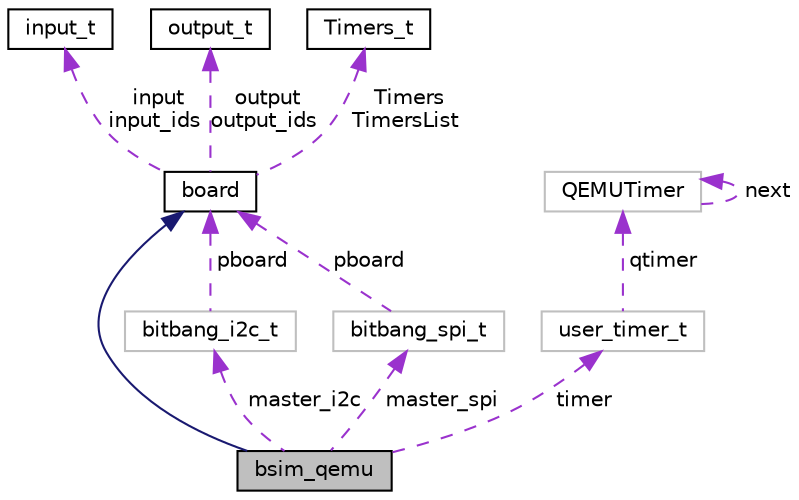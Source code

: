 digraph "bsim_qemu"
{
 // LATEX_PDF_SIZE
  edge [fontname="Helvetica",fontsize="10",labelfontname="Helvetica",labelfontsize="10"];
  node [fontname="Helvetica",fontsize="10",shape=record];
  Node1 [label="bsim_qemu",height=0.2,width=0.4,color="black", fillcolor="grey75", style="filled", fontcolor="black",tooltip=" "];
  Node2 -> Node1 [dir="back",color="midnightblue",fontsize="10",style="solid",fontname="Helvetica"];
  Node2 [label="board",height=0.2,width=0.4,color="black", fillcolor="white", style="filled",URL="$classboard.html",tooltip="Board class."];
  Node3 -> Node2 [dir="back",color="darkorchid3",fontsize="10",style="dashed",label=" input\ninput_ids" ,fontname="Helvetica"];
  Node3 [label="input_t",height=0.2,width=0.4,color="black", fillcolor="white", style="filled",URL="$structinput__t.html",tooltip="input map struct"];
  Node4 -> Node2 [dir="back",color="darkorchid3",fontsize="10",style="dashed",label=" output\noutput_ids" ,fontname="Helvetica"];
  Node4 [label="output_t",height=0.2,width=0.4,color="black", fillcolor="white", style="filled",URL="$structoutput__t.html",tooltip="output map struct"];
  Node5 -> Node2 [dir="back",color="darkorchid3",fontsize="10",style="dashed",label=" Timers\nTimersList" ,fontname="Helvetica"];
  Node5 [label="Timers_t",height=0.2,width=0.4,color="black", fillcolor="white", style="filled",URL="$struct_timers__t.html",tooltip="internal timer struct"];
  Node6 -> Node1 [dir="back",color="darkorchid3",fontsize="10",style="dashed",label=" timer" ,fontname="Helvetica"];
  Node6 [label="user_timer_t",height=0.2,width=0.4,color="grey75", fillcolor="white", style="filled",URL="$structuser__timer__t.html",tooltip=" "];
  Node7 -> Node6 [dir="back",color="darkorchid3",fontsize="10",style="dashed",label=" qtimer" ,fontname="Helvetica"];
  Node7 [label="QEMUTimer",height=0.2,width=0.4,color="grey75", fillcolor="white", style="filled",URL="$struct_q_e_m_u_timer.html",tooltip=" "];
  Node7 -> Node7 [dir="back",color="darkorchid3",fontsize="10",style="dashed",label=" next" ,fontname="Helvetica"];
  Node8 -> Node1 [dir="back",color="darkorchid3",fontsize="10",style="dashed",label=" master_i2c" ,fontname="Helvetica"];
  Node8 [label="bitbang_i2c_t",height=0.2,width=0.4,color="grey75", fillcolor="white", style="filled",URL="$structbitbang__i2c__t.html",tooltip=" "];
  Node2 -> Node8 [dir="back",color="darkorchid3",fontsize="10",style="dashed",label=" pboard" ,fontname="Helvetica"];
  Node9 -> Node1 [dir="back",color="darkorchid3",fontsize="10",style="dashed",label=" master_spi" ,fontname="Helvetica"];
  Node9 [label="bitbang_spi_t",height=0.2,width=0.4,color="grey75", fillcolor="white", style="filled",URL="$structbitbang__spi__t.html",tooltip=" "];
  Node2 -> Node9 [dir="back",color="darkorchid3",fontsize="10",style="dashed",label=" pboard" ,fontname="Helvetica"];
}

